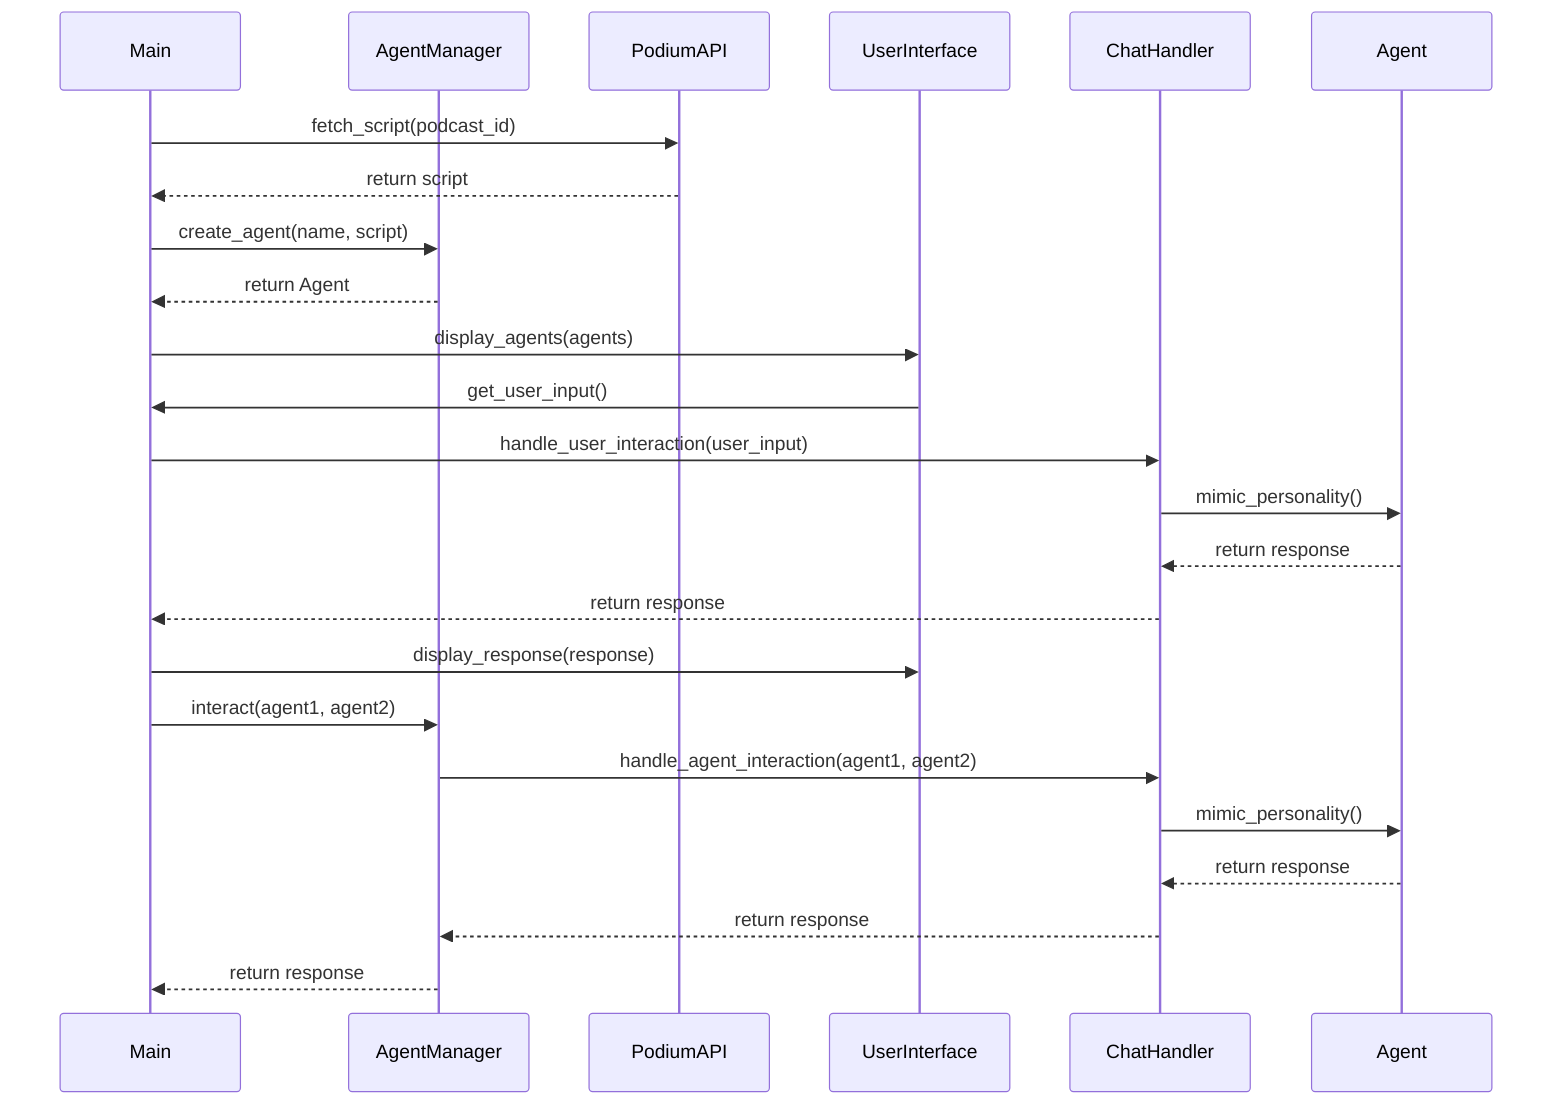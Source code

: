 sequenceDiagram
    participant M as Main
    participant AM as AgentManager
    participant PA as PodiumAPI
    participant UI as UserInterface
    participant CH as ChatHandler
    participant A as Agent
    M->>PA: fetch_script(podcast_id)
    PA-->>M: return script
    M->>AM: create_agent(name, script)
    AM-->>M: return Agent
    M->>UI: display_agents(agents)
    UI->>M: get_user_input()
    M->>CH: handle_user_interaction(user_input)
    CH->>A: mimic_personality()
    A-->>CH: return response
    CH-->>M: return response
    M->>UI: display_response(response)
    M->>AM: interact(agent1, agent2)
    AM->>CH: handle_agent_interaction(agent1, agent2)
    CH->>A: mimic_personality()
    A-->>CH: return response
    CH-->>AM: return response
    AM-->>M: return response